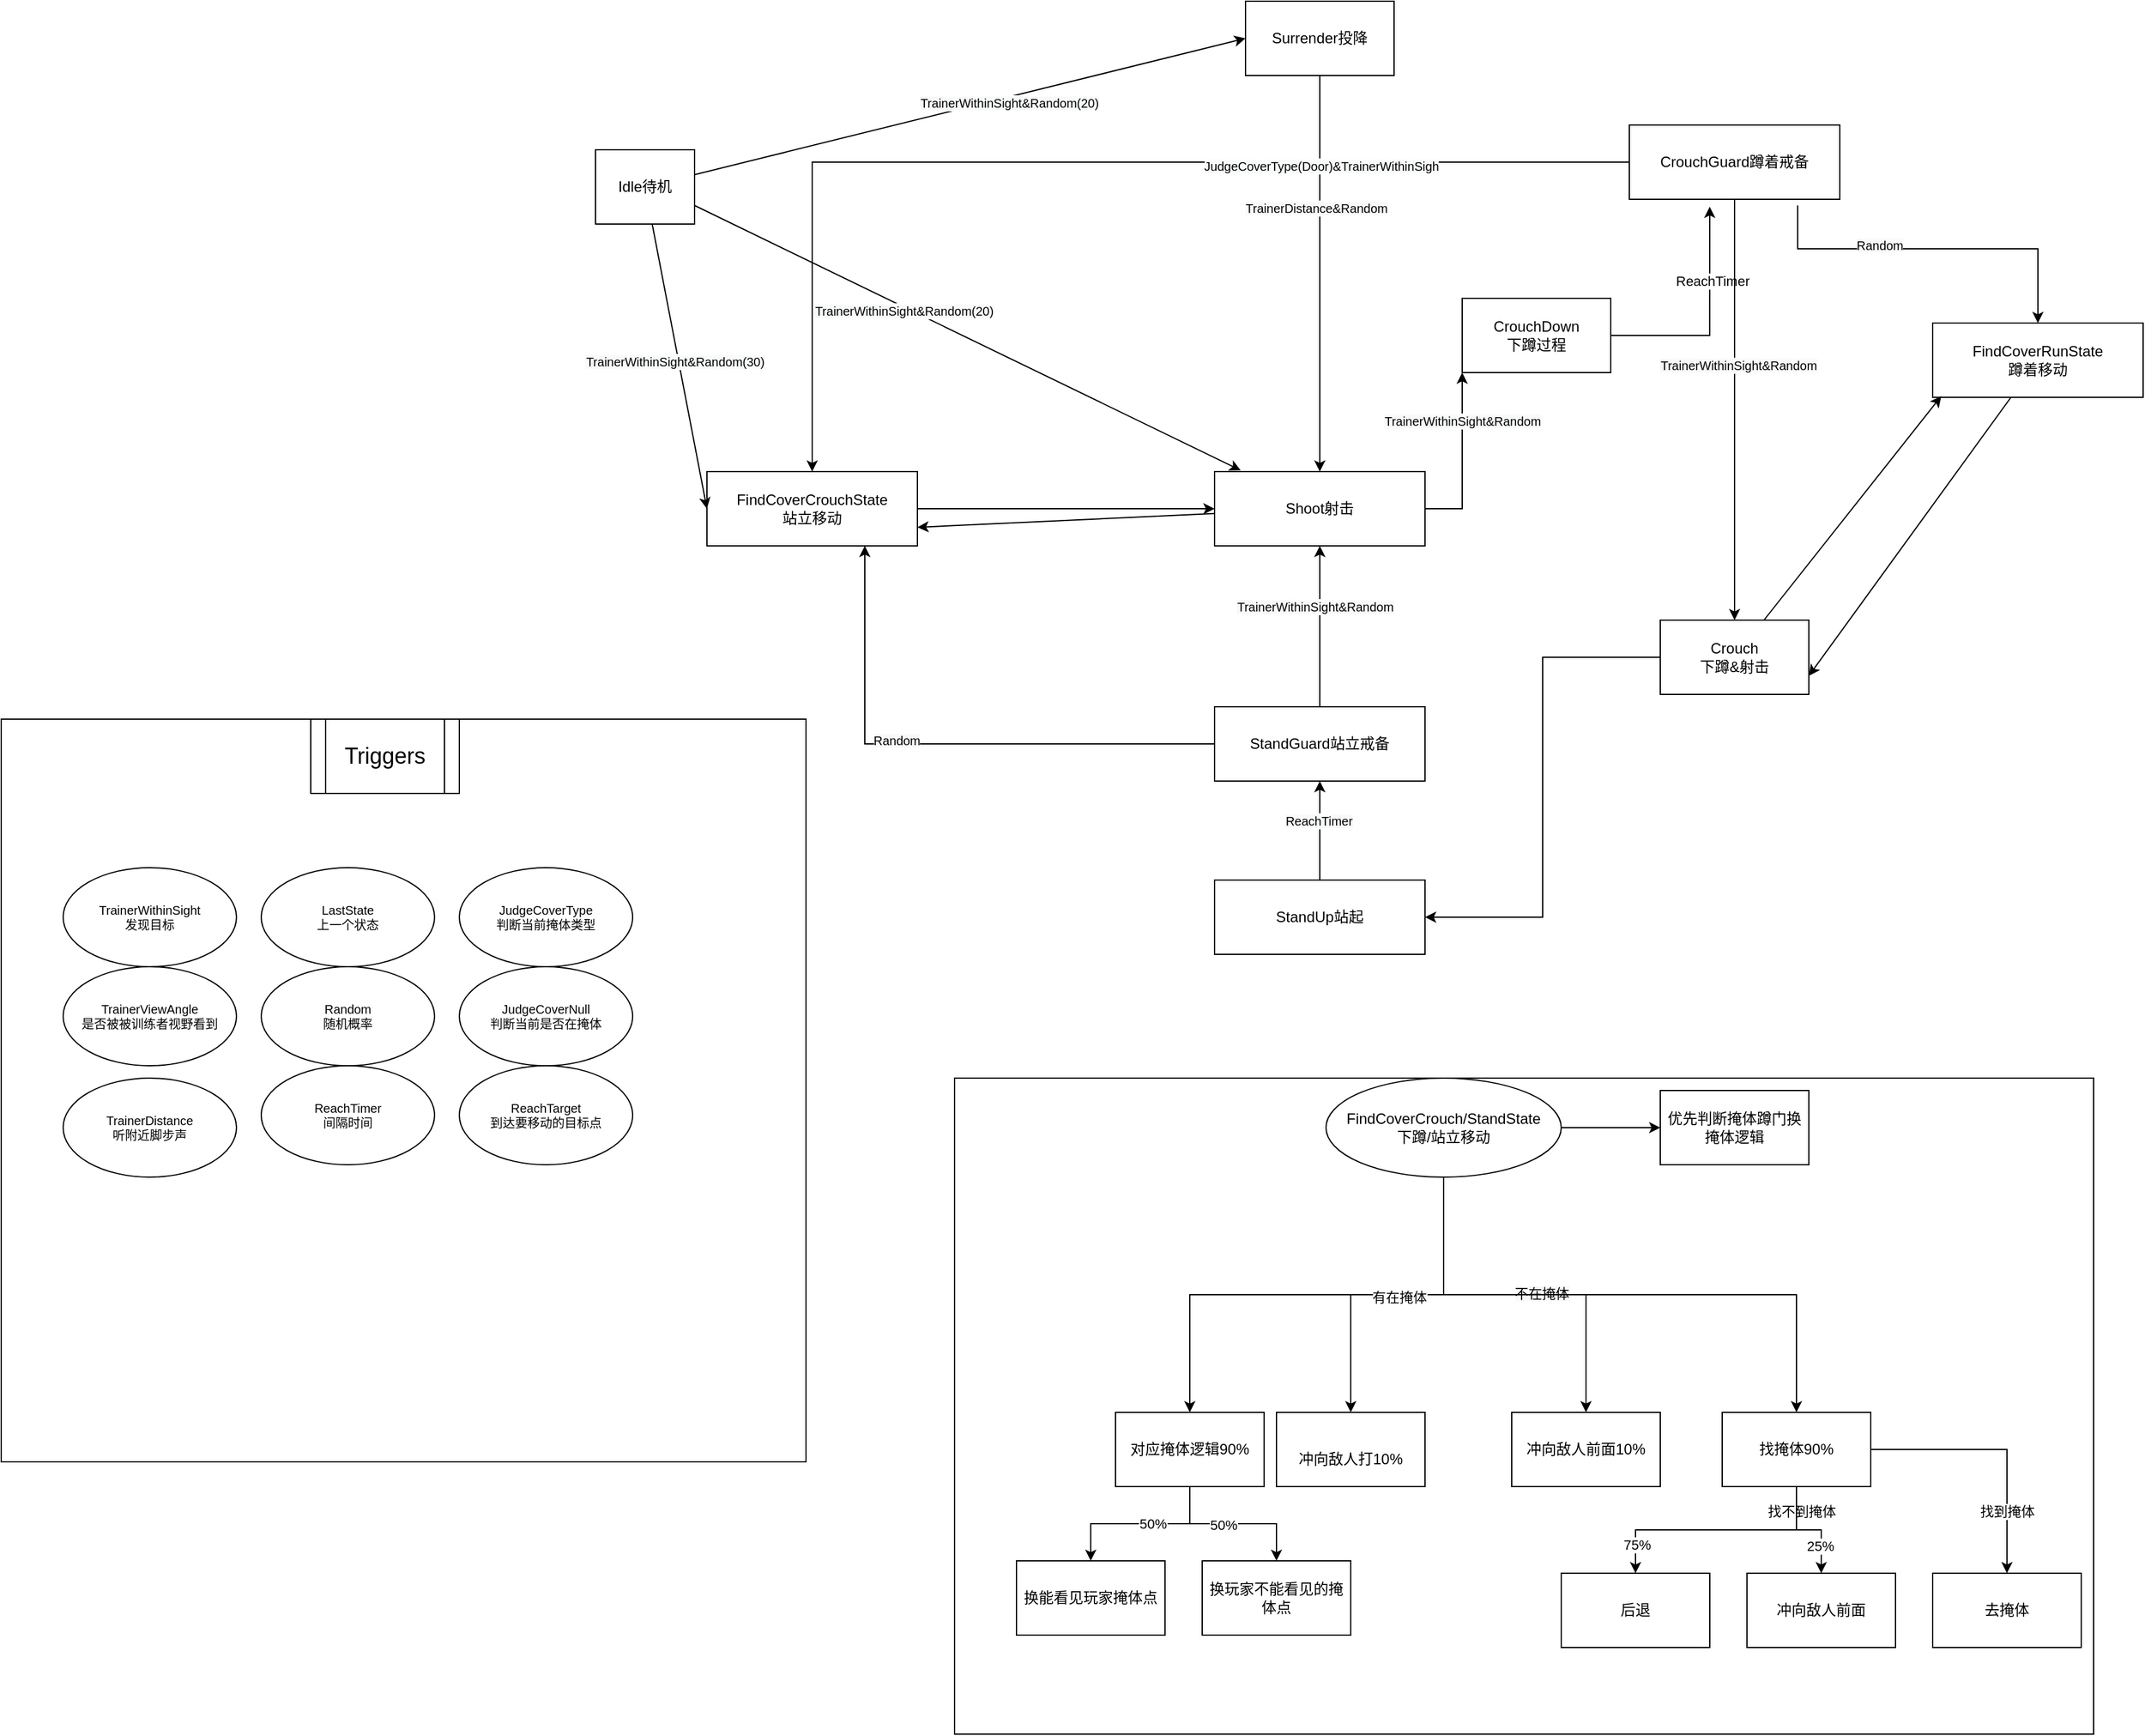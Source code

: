 <mxfile version="17.4.6" type="github">
  <diagram id="txYS68oM8L8IoYxhN3mP" name="第 1 页">
    <mxGraphModel dx="1422" dy="891" grid="1" gridSize="10" guides="1" tooltips="1" connect="1" arrows="1" fold="1" page="1" pageScale="1" pageWidth="5000" pageHeight="5000" math="0" shadow="0">
      <root>
        <mxCell id="0" />
        <mxCell id="1" parent="0" />
        <mxCell id="Dw9Zfhu1xi2oYvi9SeaP-52" style="edgeStyle=orthogonalEdgeStyle;rounded=0;orthogonalLoop=1;jettySize=auto;html=1;exitX=1;exitY=0.5;exitDx=0;exitDy=0;entryX=0.382;entryY=1.1;entryDx=0;entryDy=0;entryPerimeter=0;" parent="1" source="KtS-W3OxPsB-stWvo-86-1" target="Dw9Zfhu1xi2oYvi9SeaP-51" edge="1">
          <mxGeometry relative="1" as="geometry" />
        </mxCell>
        <mxCell id="Dw9Zfhu1xi2oYvi9SeaP-69" value="ReachTimer" style="edgeLabel;html=1;align=center;verticalAlign=middle;resizable=0;points=[];" parent="Dw9Zfhu1xi2oYvi9SeaP-52" vertex="1" connectable="0">
          <mxGeometry x="0.356" y="-2" relative="1" as="geometry">
            <mxPoint as="offset" />
          </mxGeometry>
        </mxCell>
        <mxCell id="KtS-W3OxPsB-stWvo-86-1" value="CrouchDown&lt;br&gt;下蹲过程" style="rounded=0;whiteSpace=wrap;html=1;" parent="1" vertex="1">
          <mxGeometry x="2240" y="350" width="120" height="60" as="geometry" />
        </mxCell>
        <mxCell id="KtS-W3OxPsB-stWvo-86-177" value="" style="group" parent="1" vertex="1" connectable="0">
          <mxGeometry x="1060" y="690" width="650" height="600" as="geometry" />
        </mxCell>
        <mxCell id="KtS-W3OxPsB-stWvo-86-2" value="" style="rounded=0;whiteSpace=wrap;html=1;" parent="KtS-W3OxPsB-stWvo-86-177" vertex="1">
          <mxGeometry width="650" height="600" as="geometry" />
        </mxCell>
        <mxCell id="KtS-W3OxPsB-stWvo-86-179" value="&lt;span style=&quot;font-size: 10px&quot;&gt;TrainerWithinSight&lt;/span&gt;&lt;br&gt;&lt;span style=&quot;font-size: 10px&quot;&gt;发现目标&lt;/span&gt;" style="ellipse;whiteSpace=wrap;html=1;fontSize=10;" parent="KtS-W3OxPsB-stWvo-86-177" vertex="1">
          <mxGeometry x="50" y="120" width="140" height="80" as="geometry" />
        </mxCell>
        <mxCell id="Dw9Zfhu1xi2oYvi9SeaP-1" value="&lt;span style=&quot;font-size: 10px&quot;&gt;TrainerViewAngle&lt;br&gt;是否被被训练者视野看到&lt;br&gt;&lt;/span&gt;" style="ellipse;whiteSpace=wrap;html=1;fontSize=10;" parent="KtS-W3OxPsB-stWvo-86-177" vertex="1">
          <mxGeometry x="50" y="200" width="140" height="80" as="geometry" />
        </mxCell>
        <mxCell id="Dw9Zfhu1xi2oYvi9SeaP-3" value="&lt;span style=&quot;font-size: 10px&quot;&gt;TrainerDistance&lt;/span&gt;&lt;br&gt;听附近脚步声" style="ellipse;whiteSpace=wrap;html=1;fontSize=10;" parent="KtS-W3OxPsB-stWvo-86-177" vertex="1">
          <mxGeometry x="50" y="290" width="140" height="80" as="geometry" />
        </mxCell>
        <mxCell id="Dw9Zfhu1xi2oYvi9SeaP-4" value="&lt;span style=&quot;font-size: 10px&quot;&gt;LastState&lt;br&gt;&lt;/span&gt;上一个状态" style="ellipse;whiteSpace=wrap;html=1;fontSize=10;" parent="KtS-W3OxPsB-stWvo-86-177" vertex="1">
          <mxGeometry x="210" y="120" width="140" height="80" as="geometry" />
        </mxCell>
        <mxCell id="Dw9Zfhu1xi2oYvi9SeaP-5" value="&lt;span style=&quot;font-size: 10px&quot;&gt;JudgeCoverType&lt;br&gt;判断当前掩体类型&lt;br&gt;&lt;/span&gt;" style="ellipse;whiteSpace=wrap;html=1;fontSize=10;" parent="KtS-W3OxPsB-stWvo-86-177" vertex="1">
          <mxGeometry x="370" y="120" width="140" height="80" as="geometry" />
        </mxCell>
        <mxCell id="Dw9Zfhu1xi2oYvi9SeaP-6" value="&lt;span style=&quot;font-size: 10px&quot;&gt;JudgeCoverNull&lt;br&gt;&lt;/span&gt;判断当前是否在掩体" style="ellipse;whiteSpace=wrap;html=1;fontSize=10;" parent="KtS-W3OxPsB-stWvo-86-177" vertex="1">
          <mxGeometry x="370" y="200" width="140" height="80" as="geometry" />
        </mxCell>
        <mxCell id="Dw9Zfhu1xi2oYvi9SeaP-7" value="&lt;span style=&quot;font-size: 10px&quot;&gt;Random&lt;br&gt;随机概率&lt;br&gt;&lt;/span&gt;" style="ellipse;whiteSpace=wrap;html=1;fontSize=10;" parent="KtS-W3OxPsB-stWvo-86-177" vertex="1">
          <mxGeometry x="210" y="200" width="140" height="80" as="geometry" />
        </mxCell>
        <mxCell id="Dw9Zfhu1xi2oYvi9SeaP-8" value="&lt;span style=&quot;font-size: 10px&quot;&gt;ReachTimer&lt;br&gt;&lt;/span&gt;间隔时间" style="ellipse;whiteSpace=wrap;html=1;fontSize=10;" parent="KtS-W3OxPsB-stWvo-86-177" vertex="1">
          <mxGeometry x="210" y="280" width="140" height="80" as="geometry" />
        </mxCell>
        <mxCell id="Dw9Zfhu1xi2oYvi9SeaP-9" value="&lt;span style=&quot;font-size: 10px&quot;&gt;ReachTarget&lt;br&gt;到达要移动的目标点&lt;br&gt;&lt;/span&gt;" style="ellipse;whiteSpace=wrap;html=1;fontSize=10;" parent="KtS-W3OxPsB-stWvo-86-177" vertex="1">
          <mxGeometry x="370" y="280" width="140" height="80" as="geometry" />
        </mxCell>
        <mxCell id="KtS-W3OxPsB-stWvo-86-176" value="Triggers" style="shape=process;whiteSpace=wrap;html=1;backgroundOutline=1;fontSize=18;" parent="KtS-W3OxPsB-stWvo-86-177" vertex="1">
          <mxGeometry x="250" width="120" height="60" as="geometry" />
        </mxCell>
        <mxCell id="Dw9Zfhu1xi2oYvi9SeaP-24" style="edgeStyle=none;rounded=0;orthogonalLoop=1;jettySize=auto;html=1;entryX=0.124;entryY=-0.017;entryDx=0;entryDy=0;exitX=1;exitY=0.75;exitDx=0;exitDy=0;entryPerimeter=0;" parent="1" source="Dw9Zfhu1xi2oYvi9SeaP-12" target="Dw9Zfhu1xi2oYvi9SeaP-17" edge="1">
          <mxGeometry relative="1" as="geometry" />
        </mxCell>
        <mxCell id="Dw9Zfhu1xi2oYvi9SeaP-30" value="&lt;span style=&quot;font-size: 10px ; background-color: rgb(248 , 249 , 250)&quot;&gt;TrainerWithinSight&amp;amp;Random(20)&lt;/span&gt;" style="edgeLabel;html=1;align=center;verticalAlign=middle;resizable=0;points=[];" parent="Dw9Zfhu1xi2oYvi9SeaP-24" vertex="1" connectable="0">
          <mxGeometry x="-0.228" y="-3" relative="1" as="geometry">
            <mxPoint as="offset" />
          </mxGeometry>
        </mxCell>
        <mxCell id="Dw9Zfhu1xi2oYvi9SeaP-27" style="edgeStyle=none;rounded=0;orthogonalLoop=1;jettySize=auto;html=1;entryX=0;entryY=0.5;entryDx=0;entryDy=0;" parent="1" source="Dw9Zfhu1xi2oYvi9SeaP-12" target="Dw9Zfhu1xi2oYvi9SeaP-15" edge="1">
          <mxGeometry relative="1" as="geometry" />
        </mxCell>
        <mxCell id="Dw9Zfhu1xi2oYvi9SeaP-46" value="&lt;span style=&quot;font-size: 10px ; background-color: rgb(248 , 249 , 250)&quot;&gt;TrainerWithinSight&amp;amp;Random(20)&lt;/span&gt;" style="edgeLabel;html=1;align=center;verticalAlign=middle;resizable=0;points=[];" parent="Dw9Zfhu1xi2oYvi9SeaP-27" vertex="1" connectable="0">
          <mxGeometry x="0.137" y="-4" relative="1" as="geometry">
            <mxPoint as="offset" />
          </mxGeometry>
        </mxCell>
        <mxCell id="Dw9Zfhu1xi2oYvi9SeaP-12" value="Idle待机" style="rounded=0;whiteSpace=wrap;html=1;" parent="1" vertex="1">
          <mxGeometry x="1540" y="230" width="80" height="60" as="geometry" />
        </mxCell>
        <mxCell id="uggxmC6ZvC49vaSI65Qw-2" style="edgeStyle=none;rounded=0;orthogonalLoop=1;jettySize=auto;html=1;entryX=0;entryY=0.5;entryDx=0;entryDy=0;" parent="1" source="Dw9Zfhu1xi2oYvi9SeaP-13" target="Dw9Zfhu1xi2oYvi9SeaP-17" edge="1">
          <mxGeometry relative="1" as="geometry" />
        </mxCell>
        <mxCell id="Dw9Zfhu1xi2oYvi9SeaP-13" value="FindCoverCrouchState&lt;br&gt;站立移动" style="rounded=0;whiteSpace=wrap;html=1;" parent="1" vertex="1">
          <mxGeometry x="1630" y="490" width="170" height="60" as="geometry" />
        </mxCell>
        <mxCell id="uggxmC6ZvC49vaSI65Qw-5" style="edgeStyle=none;rounded=0;orthogonalLoop=1;jettySize=auto;html=1;entryX=1;entryY=0.75;entryDx=0;entryDy=0;" parent="1" source="Dw9Zfhu1xi2oYvi9SeaP-14" target="Dw9Zfhu1xi2oYvi9SeaP-18" edge="1">
          <mxGeometry relative="1" as="geometry" />
        </mxCell>
        <mxCell id="Dw9Zfhu1xi2oYvi9SeaP-14" value="FindCoverRunState&lt;br&gt;蹲着移动" style="rounded=0;whiteSpace=wrap;html=1;" parent="1" vertex="1">
          <mxGeometry x="2620" y="370" width="170" height="60" as="geometry" />
        </mxCell>
        <mxCell id="Dw9Zfhu1xi2oYvi9SeaP-56" style="edgeStyle=orthogonalEdgeStyle;rounded=0;orthogonalLoop=1;jettySize=auto;html=1;exitX=0.5;exitY=1;exitDx=0;exitDy=0;" parent="1" source="Dw9Zfhu1xi2oYvi9SeaP-15" target="Dw9Zfhu1xi2oYvi9SeaP-17" edge="1">
          <mxGeometry relative="1" as="geometry" />
        </mxCell>
        <mxCell id="Dw9Zfhu1xi2oYvi9SeaP-58" value="&lt;span style=&quot;font-size: 10px ; background-color: rgb(248 , 249 , 250)&quot;&gt;TrainerDistance&amp;amp;Random&lt;/span&gt;" style="edgeLabel;html=1;align=center;verticalAlign=middle;resizable=0;points=[];" parent="Dw9Zfhu1xi2oYvi9SeaP-56" vertex="1" connectable="0">
          <mxGeometry x="-0.33" y="-3" relative="1" as="geometry">
            <mxPoint as="offset" />
          </mxGeometry>
        </mxCell>
        <mxCell id="Dw9Zfhu1xi2oYvi9SeaP-15" value="Surrender投降" style="rounded=0;whiteSpace=wrap;html=1;" parent="1" vertex="1">
          <mxGeometry x="2065" y="110" width="120" height="60" as="geometry" />
        </mxCell>
        <mxCell id="Dw9Zfhu1xi2oYvi9SeaP-49" style="rounded=0;orthogonalLoop=1;jettySize=auto;html=1;entryX=1;entryY=0.75;entryDx=0;entryDy=0;" parent="1" source="Dw9Zfhu1xi2oYvi9SeaP-17" target="Dw9Zfhu1xi2oYvi9SeaP-13" edge="1">
          <mxGeometry relative="1" as="geometry">
            <Array as="points" />
          </mxGeometry>
        </mxCell>
        <mxCell id="Dw9Zfhu1xi2oYvi9SeaP-50" style="edgeStyle=orthogonalEdgeStyle;rounded=0;orthogonalLoop=1;jettySize=auto;html=1;entryX=0;entryY=1;entryDx=0;entryDy=0;" parent="1" source="Dw9Zfhu1xi2oYvi9SeaP-17" target="KtS-W3OxPsB-stWvo-86-1" edge="1">
          <mxGeometry relative="1" as="geometry" />
        </mxCell>
        <mxCell id="Dw9Zfhu1xi2oYvi9SeaP-68" value="&lt;span style=&quot;font-size: 10px ; background-color: rgb(248 , 249 , 250)&quot;&gt;TrainerWithinSight&amp;amp;Random&lt;/span&gt;" style="edgeLabel;html=1;align=center;verticalAlign=middle;resizable=0;points=[];" parent="Dw9Zfhu1xi2oYvi9SeaP-50" vertex="1" connectable="0">
          <mxGeometry x="-0.078" y="-5" relative="1" as="geometry">
            <mxPoint x="-5" y="-37" as="offset" />
          </mxGeometry>
        </mxCell>
        <mxCell id="Dw9Zfhu1xi2oYvi9SeaP-17" value="Shoot射击" style="rounded=0;whiteSpace=wrap;html=1;" parent="1" vertex="1">
          <mxGeometry x="2040" y="490" width="170" height="60" as="geometry" />
        </mxCell>
        <mxCell id="Dw9Zfhu1xi2oYvi9SeaP-41" style="edgeStyle=orthogonalEdgeStyle;rounded=0;orthogonalLoop=1;jettySize=auto;html=1;entryX=1;entryY=0.5;entryDx=0;entryDy=0;" parent="1" source="Dw9Zfhu1xi2oYvi9SeaP-18" target="Dw9Zfhu1xi2oYvi9SeaP-40" edge="1">
          <mxGeometry relative="1" as="geometry" />
        </mxCell>
        <mxCell id="uggxmC6ZvC49vaSI65Qw-4" style="edgeStyle=none;rounded=0;orthogonalLoop=1;jettySize=auto;html=1;entryX=0.041;entryY=0.983;entryDx=0;entryDy=0;entryPerimeter=0;" parent="1" source="Dw9Zfhu1xi2oYvi9SeaP-18" target="Dw9Zfhu1xi2oYvi9SeaP-14" edge="1">
          <mxGeometry relative="1" as="geometry" />
        </mxCell>
        <mxCell id="Dw9Zfhu1xi2oYvi9SeaP-18" value="Crouch&lt;br&gt;下蹲&amp;amp;射击" style="rounded=0;whiteSpace=wrap;html=1;" parent="1" vertex="1">
          <mxGeometry x="2400" y="610" width="120" height="60" as="geometry" />
        </mxCell>
        <mxCell id="Dw9Zfhu1xi2oYvi9SeaP-53" style="edgeStyle=orthogonalEdgeStyle;rounded=0;orthogonalLoop=1;jettySize=auto;html=1;entryX=0.5;entryY=1;entryDx=0;entryDy=0;" parent="1" source="Dw9Zfhu1xi2oYvi9SeaP-40" target="Dw9Zfhu1xi2oYvi9SeaP-43" edge="1">
          <mxGeometry relative="1" as="geometry" />
        </mxCell>
        <mxCell id="Dw9Zfhu1xi2oYvi9SeaP-59" value="&lt;span style=&quot;font-size: 10px ; background-color: rgb(248 , 249 , 250)&quot;&gt;ReachTimer&lt;/span&gt;" style="edgeLabel;html=1;align=center;verticalAlign=middle;resizable=0;points=[];" parent="Dw9Zfhu1xi2oYvi9SeaP-53" vertex="1" connectable="0">
          <mxGeometry x="0.2" y="1" relative="1" as="geometry">
            <mxPoint as="offset" />
          </mxGeometry>
        </mxCell>
        <mxCell id="Dw9Zfhu1xi2oYvi9SeaP-40" value="StandUp站起" style="rounded=0;whiteSpace=wrap;html=1;" parent="1" vertex="1">
          <mxGeometry x="2040" y="820" width="170" height="60" as="geometry" />
        </mxCell>
        <mxCell id="Dw9Zfhu1xi2oYvi9SeaP-54" style="edgeStyle=orthogonalEdgeStyle;rounded=0;orthogonalLoop=1;jettySize=auto;html=1;entryX=0.5;entryY=1;entryDx=0;entryDy=0;" parent="1" source="Dw9Zfhu1xi2oYvi9SeaP-43" target="Dw9Zfhu1xi2oYvi9SeaP-17" edge="1">
          <mxGeometry relative="1" as="geometry" />
        </mxCell>
        <mxCell id="Dw9Zfhu1xi2oYvi9SeaP-65" value="&lt;span style=&quot;font-size: 10px ; background-color: rgb(248 , 249 , 250)&quot;&gt;TrainerWithinSight&amp;amp;Random&lt;/span&gt;" style="edgeLabel;html=1;align=center;verticalAlign=middle;resizable=0;points=[];" parent="Dw9Zfhu1xi2oYvi9SeaP-54" vertex="1" connectable="0">
          <mxGeometry x="0.244" y="4" relative="1" as="geometry">
            <mxPoint as="offset" />
          </mxGeometry>
        </mxCell>
        <mxCell id="Dw9Zfhu1xi2oYvi9SeaP-63" style="edgeStyle=orthogonalEdgeStyle;rounded=0;orthogonalLoop=1;jettySize=auto;html=1;entryX=0.75;entryY=1;entryDx=0;entryDy=0;" parent="1" source="Dw9Zfhu1xi2oYvi9SeaP-43" target="Dw9Zfhu1xi2oYvi9SeaP-13" edge="1">
          <mxGeometry relative="1" as="geometry" />
        </mxCell>
        <mxCell id="Dw9Zfhu1xi2oYvi9SeaP-66" value="&lt;span style=&quot;font-size: 10px ; background-color: rgb(248 , 249 , 250)&quot;&gt;Random&lt;/span&gt;" style="edgeLabel;html=1;align=center;verticalAlign=middle;resizable=0;points=[];" parent="Dw9Zfhu1xi2oYvi9SeaP-63" vertex="1" connectable="0">
          <mxGeometry x="0.166" y="-4" relative="1" as="geometry">
            <mxPoint x="1" y="1" as="offset" />
          </mxGeometry>
        </mxCell>
        <mxCell id="Dw9Zfhu1xi2oYvi9SeaP-43" value="StandGuard站立戒备" style="rounded=0;whiteSpace=wrap;html=1;" parent="1" vertex="1">
          <mxGeometry x="2040" y="680" width="170" height="60" as="geometry" />
        </mxCell>
        <mxCell id="Dw9Zfhu1xi2oYvi9SeaP-44" value="" style="group" parent="1" vertex="1" connectable="0">
          <mxGeometry x="1790.003" y="470.002" as="geometry" />
        </mxCell>
        <mxCell id="Dw9Zfhu1xi2oYvi9SeaP-25" style="edgeStyle=none;rounded=0;orthogonalLoop=1;jettySize=auto;html=1;entryX=0;entryY=0.5;entryDx=0;entryDy=0;" parent="Dw9Zfhu1xi2oYvi9SeaP-44" source="Dw9Zfhu1xi2oYvi9SeaP-12" target="Dw9Zfhu1xi2oYvi9SeaP-13" edge="1">
          <mxGeometry relative="1" as="geometry" />
        </mxCell>
        <mxCell id="Dw9Zfhu1xi2oYvi9SeaP-45" value="&lt;span style=&quot;font-size: 10px ; background-color: rgb(248 , 249 , 250)&quot;&gt;TrainerWithinSight&amp;amp;Random(30)&lt;/span&gt;" style="edgeLabel;html=1;align=center;verticalAlign=middle;resizable=0;points=[];" parent="Dw9Zfhu1xi2oYvi9SeaP-25" vertex="1" connectable="0">
          <mxGeometry x="-0.043" y="-3" relative="1" as="geometry">
            <mxPoint as="offset" />
          </mxGeometry>
        </mxCell>
        <mxCell id="Dw9Zfhu1xi2oYvi9SeaP-55" style="edgeStyle=orthogonalEdgeStyle;rounded=0;orthogonalLoop=1;jettySize=auto;html=1;entryX=0.5;entryY=0;entryDx=0;entryDy=0;" parent="1" source="Dw9Zfhu1xi2oYvi9SeaP-51" target="Dw9Zfhu1xi2oYvi9SeaP-18" edge="1">
          <mxGeometry relative="1" as="geometry" />
        </mxCell>
        <mxCell id="Dw9Zfhu1xi2oYvi9SeaP-61" value="&lt;span style=&quot;font-size: 10px ; background-color: rgb(248 , 249 , 250)&quot;&gt;TrainerWithinSight&amp;amp;Random&lt;/span&gt;" style="edgeLabel;html=1;align=center;verticalAlign=middle;resizable=0;points=[];" parent="Dw9Zfhu1xi2oYvi9SeaP-55" vertex="1" connectable="0">
          <mxGeometry x="-0.214" y="2" relative="1" as="geometry">
            <mxPoint x="1" as="offset" />
          </mxGeometry>
        </mxCell>
        <mxCell id="Dw9Zfhu1xi2oYvi9SeaP-60" style="edgeStyle=orthogonalEdgeStyle;rounded=0;orthogonalLoop=1;jettySize=auto;html=1;entryX=0.5;entryY=0;entryDx=0;entryDy=0;exitX=0.8;exitY=1.083;exitDx=0;exitDy=0;exitPerimeter=0;" parent="1" source="Dw9Zfhu1xi2oYvi9SeaP-51" target="Dw9Zfhu1xi2oYvi9SeaP-14" edge="1">
          <mxGeometry relative="1" as="geometry">
            <Array as="points">
              <mxPoint x="2511" y="310" />
              <mxPoint x="2705" y="310" />
            </Array>
          </mxGeometry>
        </mxCell>
        <mxCell id="Dw9Zfhu1xi2oYvi9SeaP-62" value="&lt;span style=&quot;font-size: 10px ; background-color: rgb(248 , 249 , 250)&quot;&gt;Random&lt;/span&gt;" style="edgeLabel;html=1;align=center;verticalAlign=middle;resizable=0;points=[];" parent="Dw9Zfhu1xi2oYvi9SeaP-60" vertex="1" connectable="0">
          <mxGeometry x="-0.3" y="3" relative="1" as="geometry">
            <mxPoint as="offset" />
          </mxGeometry>
        </mxCell>
        <mxCell id="Dw9Zfhu1xi2oYvi9SeaP-71" style="edgeStyle=orthogonalEdgeStyle;rounded=0;orthogonalLoop=1;jettySize=auto;html=1;" parent="1" source="Dw9Zfhu1xi2oYvi9SeaP-51" target="Dw9Zfhu1xi2oYvi9SeaP-13" edge="1">
          <mxGeometry relative="1" as="geometry" />
        </mxCell>
        <mxCell id="Dw9Zfhu1xi2oYvi9SeaP-73" value="&lt;span style=&quot;font-size: 10px ; background-color: rgb(248 , 249 , 250)&quot;&gt;JudgeCoverType(Door)&amp;amp;&lt;/span&gt;&lt;span style=&quot;font-size: 10px ; background-color: rgb(248 , 249 , 250)&quot;&gt;TrainerWithinSigh&lt;/span&gt;" style="edgeLabel;html=1;align=center;verticalAlign=middle;resizable=0;points=[];" parent="Dw9Zfhu1xi2oYvi9SeaP-71" vertex="1" connectable="0">
          <mxGeometry x="-0.453" y="3" relative="1" as="geometry">
            <mxPoint as="offset" />
          </mxGeometry>
        </mxCell>
        <mxCell id="Dw9Zfhu1xi2oYvi9SeaP-51" value="CrouchGuard蹲着戒备" style="rounded=0;whiteSpace=wrap;html=1;" parent="1" vertex="1">
          <mxGeometry x="2375" y="210" width="170" height="60" as="geometry" />
        </mxCell>
        <mxCell id="Vj8TcS758Ldo8U_q7TWz-3" value="" style="group" vertex="1" connectable="0" parent="1">
          <mxGeometry x="1830" y="980" width="920" height="530" as="geometry" />
        </mxCell>
        <mxCell id="Vj8TcS758Ldo8U_q7TWz-1" value="" style="rounded=0;whiteSpace=wrap;html=1;" vertex="1" parent="Vj8TcS758Ldo8U_q7TWz-3">
          <mxGeometry width="920" height="530" as="geometry" />
        </mxCell>
        <mxCell id="Vj8TcS758Ldo8U_q7TWz-11" style="edgeStyle=orthogonalEdgeStyle;rounded=0;orthogonalLoop=1;jettySize=auto;html=1;" edge="1" parent="Vj8TcS758Ldo8U_q7TWz-3" source="Vj8TcS758Ldo8U_q7TWz-2" target="Vj8TcS758Ldo8U_q7TWz-9">
          <mxGeometry relative="1" as="geometry" />
        </mxCell>
        <mxCell id="Vj8TcS758Ldo8U_q7TWz-14" value="&lt;span style=&quot;background-color: rgb(248 , 249 , 250)&quot;&gt;不在掩体&lt;/span&gt;" style="edgeLabel;html=1;align=center;verticalAlign=middle;resizable=0;points=[];" vertex="1" connectable="0" parent="Vj8TcS758Ldo8U_q7TWz-11">
          <mxGeometry x="0.318" y="1" relative="1" as="geometry">
            <mxPoint x="-27" as="offset" />
          </mxGeometry>
        </mxCell>
        <mxCell id="Vj8TcS758Ldo8U_q7TWz-17" style="edgeStyle=orthogonalEdgeStyle;rounded=0;orthogonalLoop=1;jettySize=auto;html=1;" edge="1" parent="Vj8TcS758Ldo8U_q7TWz-3" source="Vj8TcS758Ldo8U_q7TWz-2" target="Vj8TcS758Ldo8U_q7TWz-16">
          <mxGeometry relative="1" as="geometry" />
        </mxCell>
        <mxCell id="Vj8TcS758Ldo8U_q7TWz-25" style="edgeStyle=orthogonalEdgeStyle;rounded=0;orthogonalLoop=1;jettySize=auto;html=1;exitX=0.5;exitY=1;exitDx=0;exitDy=0;entryX=0.5;entryY=0;entryDx=0;entryDy=0;" edge="1" parent="Vj8TcS758Ldo8U_q7TWz-3" source="Vj8TcS758Ldo8U_q7TWz-2" target="Vj8TcS758Ldo8U_q7TWz-19">
          <mxGeometry relative="1" as="geometry" />
        </mxCell>
        <mxCell id="Vj8TcS758Ldo8U_q7TWz-26" style="edgeStyle=orthogonalEdgeStyle;rounded=0;orthogonalLoop=1;jettySize=auto;html=1;entryX=0.5;entryY=0;entryDx=0;entryDy=0;exitX=0.5;exitY=1;exitDx=0;exitDy=0;" edge="1" parent="Vj8TcS758Ldo8U_q7TWz-3" source="Vj8TcS758Ldo8U_q7TWz-2" target="Vj8TcS758Ldo8U_q7TWz-4">
          <mxGeometry relative="1" as="geometry" />
        </mxCell>
        <mxCell id="Vj8TcS758Ldo8U_q7TWz-27" value="有在掩体" style="edgeLabel;html=1;align=center;verticalAlign=middle;resizable=0;points=[];" vertex="1" connectable="0" parent="Vj8TcS758Ldo8U_q7TWz-26">
          <mxGeometry x="-0.337" y="2" relative="1" as="geometry">
            <mxPoint as="offset" />
          </mxGeometry>
        </mxCell>
        <mxCell id="Vj8TcS758Ldo8U_q7TWz-40" style="edgeStyle=orthogonalEdgeStyle;rounded=0;orthogonalLoop=1;jettySize=auto;html=1;exitX=0.5;exitY=1;exitDx=0;exitDy=0;" edge="1" parent="Vj8TcS758Ldo8U_q7TWz-3" source="Vj8TcS758Ldo8U_q7TWz-2" target="Vj8TcS758Ldo8U_q7TWz-39">
          <mxGeometry relative="1" as="geometry" />
        </mxCell>
        <mxCell id="Vj8TcS758Ldo8U_q7TWz-2" value="&lt;span&gt;FindCoverCrouch/StandState&lt;/span&gt;&lt;br&gt;&lt;span&gt;下蹲/站立移动&lt;/span&gt;" style="ellipse;whiteSpace=wrap;html=1;" vertex="1" parent="Vj8TcS758Ldo8U_q7TWz-3">
          <mxGeometry x="300" width="190" height="80" as="geometry" />
        </mxCell>
        <mxCell id="Vj8TcS758Ldo8U_q7TWz-32" style="edgeStyle=orthogonalEdgeStyle;rounded=0;orthogonalLoop=1;jettySize=auto;html=1;" edge="1" parent="Vj8TcS758Ldo8U_q7TWz-3" source="Vj8TcS758Ldo8U_q7TWz-4" target="Vj8TcS758Ldo8U_q7TWz-31">
          <mxGeometry relative="1" as="geometry" />
        </mxCell>
        <mxCell id="Vj8TcS758Ldo8U_q7TWz-35" value="50%" style="edgeLabel;html=1;align=center;verticalAlign=middle;resizable=0;points=[];" vertex="1" connectable="0" parent="Vj8TcS758Ldo8U_q7TWz-32">
          <mxGeometry x="0.203" relative="1" as="geometry">
            <mxPoint x="24" as="offset" />
          </mxGeometry>
        </mxCell>
        <mxCell id="Vj8TcS758Ldo8U_q7TWz-33" style="edgeStyle=orthogonalEdgeStyle;rounded=0;orthogonalLoop=1;jettySize=auto;html=1;" edge="1" parent="Vj8TcS758Ldo8U_q7TWz-3" source="Vj8TcS758Ldo8U_q7TWz-4" target="Vj8TcS758Ldo8U_q7TWz-30">
          <mxGeometry relative="1" as="geometry" />
        </mxCell>
        <mxCell id="Vj8TcS758Ldo8U_q7TWz-34" value="50%" style="edgeLabel;html=1;align=center;verticalAlign=middle;resizable=0;points=[];" vertex="1" connectable="0" parent="Vj8TcS758Ldo8U_q7TWz-33">
          <mxGeometry x="-0.132" y="-1" relative="1" as="geometry">
            <mxPoint as="offset" />
          </mxGeometry>
        </mxCell>
        <mxCell id="Vj8TcS758Ldo8U_q7TWz-4" value="对应掩体逻辑90%" style="rounded=0;whiteSpace=wrap;html=1;" vertex="1" parent="Vj8TcS758Ldo8U_q7TWz-3">
          <mxGeometry x="130" y="270" width="120" height="60" as="geometry" />
        </mxCell>
        <mxCell id="Vj8TcS758Ldo8U_q7TWz-37" style="edgeStyle=orthogonalEdgeStyle;rounded=0;orthogonalLoop=1;jettySize=auto;html=1;exitX=0.5;exitY=1;exitDx=0;exitDy=0;" edge="1" parent="Vj8TcS758Ldo8U_q7TWz-3" source="Vj8TcS758Ldo8U_q7TWz-39" target="Vj8TcS758Ldo8U_q7TWz-36">
          <mxGeometry relative="1" as="geometry" />
        </mxCell>
        <mxCell id="Vj8TcS758Ldo8U_q7TWz-38" value="找不到掩体" style="edgeLabel;html=1;align=center;verticalAlign=middle;resizable=0;points=[];" vertex="1" connectable="0" parent="Vj8TcS758Ldo8U_q7TWz-37">
          <mxGeometry x="-0.237" y="-1" relative="1" as="geometry">
            <mxPoint x="45" y="-14" as="offset" />
          </mxGeometry>
        </mxCell>
        <mxCell id="Vj8TcS758Ldo8U_q7TWz-43" value="75%" style="edgeLabel;html=1;align=center;verticalAlign=middle;resizable=0;points=[];" vertex="1" connectable="0" parent="Vj8TcS758Ldo8U_q7TWz-37">
          <mxGeometry x="0.768" y="1" relative="1" as="geometry">
            <mxPoint as="offset" />
          </mxGeometry>
        </mxCell>
        <mxCell id="Vj8TcS758Ldo8U_q7TWz-9" value="冲向敌人前面10%" style="rounded=0;whiteSpace=wrap;html=1;" vertex="1" parent="Vj8TcS758Ldo8U_q7TWz-3">
          <mxGeometry x="450" y="270" width="120" height="60" as="geometry" />
        </mxCell>
        <mxCell id="Vj8TcS758Ldo8U_q7TWz-16" value="优先判断掩体蹲门换掩体逻辑" style="rounded=0;whiteSpace=wrap;html=1;" vertex="1" parent="Vj8TcS758Ldo8U_q7TWz-3">
          <mxGeometry x="570" y="10" width="120" height="60" as="geometry" />
        </mxCell>
        <mxCell id="Vj8TcS758Ldo8U_q7TWz-19" value="&lt;br&gt;冲向敌人打10%" style="rounded=0;whiteSpace=wrap;html=1;" vertex="1" parent="Vj8TcS758Ldo8U_q7TWz-3">
          <mxGeometry x="260" y="270" width="120" height="60" as="geometry" />
        </mxCell>
        <mxCell id="Vj8TcS758Ldo8U_q7TWz-30" value="换玩家不能看见的掩体点" style="rounded=0;whiteSpace=wrap;html=1;" vertex="1" parent="Vj8TcS758Ldo8U_q7TWz-3">
          <mxGeometry x="200" y="390" width="120" height="60" as="geometry" />
        </mxCell>
        <mxCell id="Vj8TcS758Ldo8U_q7TWz-31" value="换能看见玩家掩体点" style="rounded=0;whiteSpace=wrap;html=1;" vertex="1" parent="Vj8TcS758Ldo8U_q7TWz-3">
          <mxGeometry x="50" y="390" width="120" height="60" as="geometry" />
        </mxCell>
        <mxCell id="Vj8TcS758Ldo8U_q7TWz-36" value="后退" style="rounded=0;whiteSpace=wrap;html=1;" vertex="1" parent="Vj8TcS758Ldo8U_q7TWz-3">
          <mxGeometry x="490" y="400" width="120" height="60" as="geometry" />
        </mxCell>
        <mxCell id="Vj8TcS758Ldo8U_q7TWz-42" style="edgeStyle=orthogonalEdgeStyle;rounded=0;orthogonalLoop=1;jettySize=auto;html=1;" edge="1" parent="Vj8TcS758Ldo8U_q7TWz-3" source="Vj8TcS758Ldo8U_q7TWz-39" target="Vj8TcS758Ldo8U_q7TWz-41">
          <mxGeometry relative="1" as="geometry" />
        </mxCell>
        <mxCell id="Vj8TcS758Ldo8U_q7TWz-44" value="25%" style="edgeLabel;html=1;align=center;verticalAlign=middle;resizable=0;points=[];" vertex="1" connectable="0" parent="Vj8TcS758Ldo8U_q7TWz-42">
          <mxGeometry x="0.512" y="-1" relative="1" as="geometry">
            <mxPoint as="offset" />
          </mxGeometry>
        </mxCell>
        <mxCell id="Vj8TcS758Ldo8U_q7TWz-47" style="edgeStyle=orthogonalEdgeStyle;rounded=0;orthogonalLoop=1;jettySize=auto;html=1;entryX=0.5;entryY=0;entryDx=0;entryDy=0;" edge="1" parent="Vj8TcS758Ldo8U_q7TWz-3" source="Vj8TcS758Ldo8U_q7TWz-39" target="Vj8TcS758Ldo8U_q7TWz-46">
          <mxGeometry relative="1" as="geometry" />
        </mxCell>
        <mxCell id="Vj8TcS758Ldo8U_q7TWz-49" value="找到掩体" style="edgeLabel;html=1;align=center;verticalAlign=middle;resizable=0;points=[];" vertex="1" connectable="0" parent="Vj8TcS758Ldo8U_q7TWz-47">
          <mxGeometry x="0.591" y="1" relative="1" as="geometry">
            <mxPoint x="-1" y="-7" as="offset" />
          </mxGeometry>
        </mxCell>
        <mxCell id="Vj8TcS758Ldo8U_q7TWz-39" value="找掩体90%" style="rounded=0;whiteSpace=wrap;html=1;" vertex="1" parent="Vj8TcS758Ldo8U_q7TWz-3">
          <mxGeometry x="620" y="270" width="120" height="60" as="geometry" />
        </mxCell>
        <mxCell id="Vj8TcS758Ldo8U_q7TWz-41" value="冲向敌人前面" style="rounded=0;whiteSpace=wrap;html=1;" vertex="1" parent="Vj8TcS758Ldo8U_q7TWz-3">
          <mxGeometry x="640" y="400" width="120" height="60" as="geometry" />
        </mxCell>
        <mxCell id="Vj8TcS758Ldo8U_q7TWz-46" value="去掩体" style="rounded=0;whiteSpace=wrap;html=1;" vertex="1" parent="Vj8TcS758Ldo8U_q7TWz-3">
          <mxGeometry x="790" y="400" width="120" height="60" as="geometry" />
        </mxCell>
      </root>
    </mxGraphModel>
  </diagram>
</mxfile>

